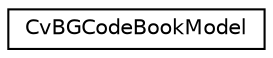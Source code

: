 digraph "Graphical Class Hierarchy"
{
 // LATEX_PDF_SIZE
  edge [fontname="Helvetica",fontsize="10",labelfontname="Helvetica",labelfontsize="10"];
  node [fontname="Helvetica",fontsize="10",shape=record];
  rankdir="LR";
  Node0 [label="CvBGCodeBookModel",height=0.2,width=0.4,color="black", fillcolor="white", style="filled",URL="$struct_cv_b_g_code_book_model.html",tooltip=" "];
}
